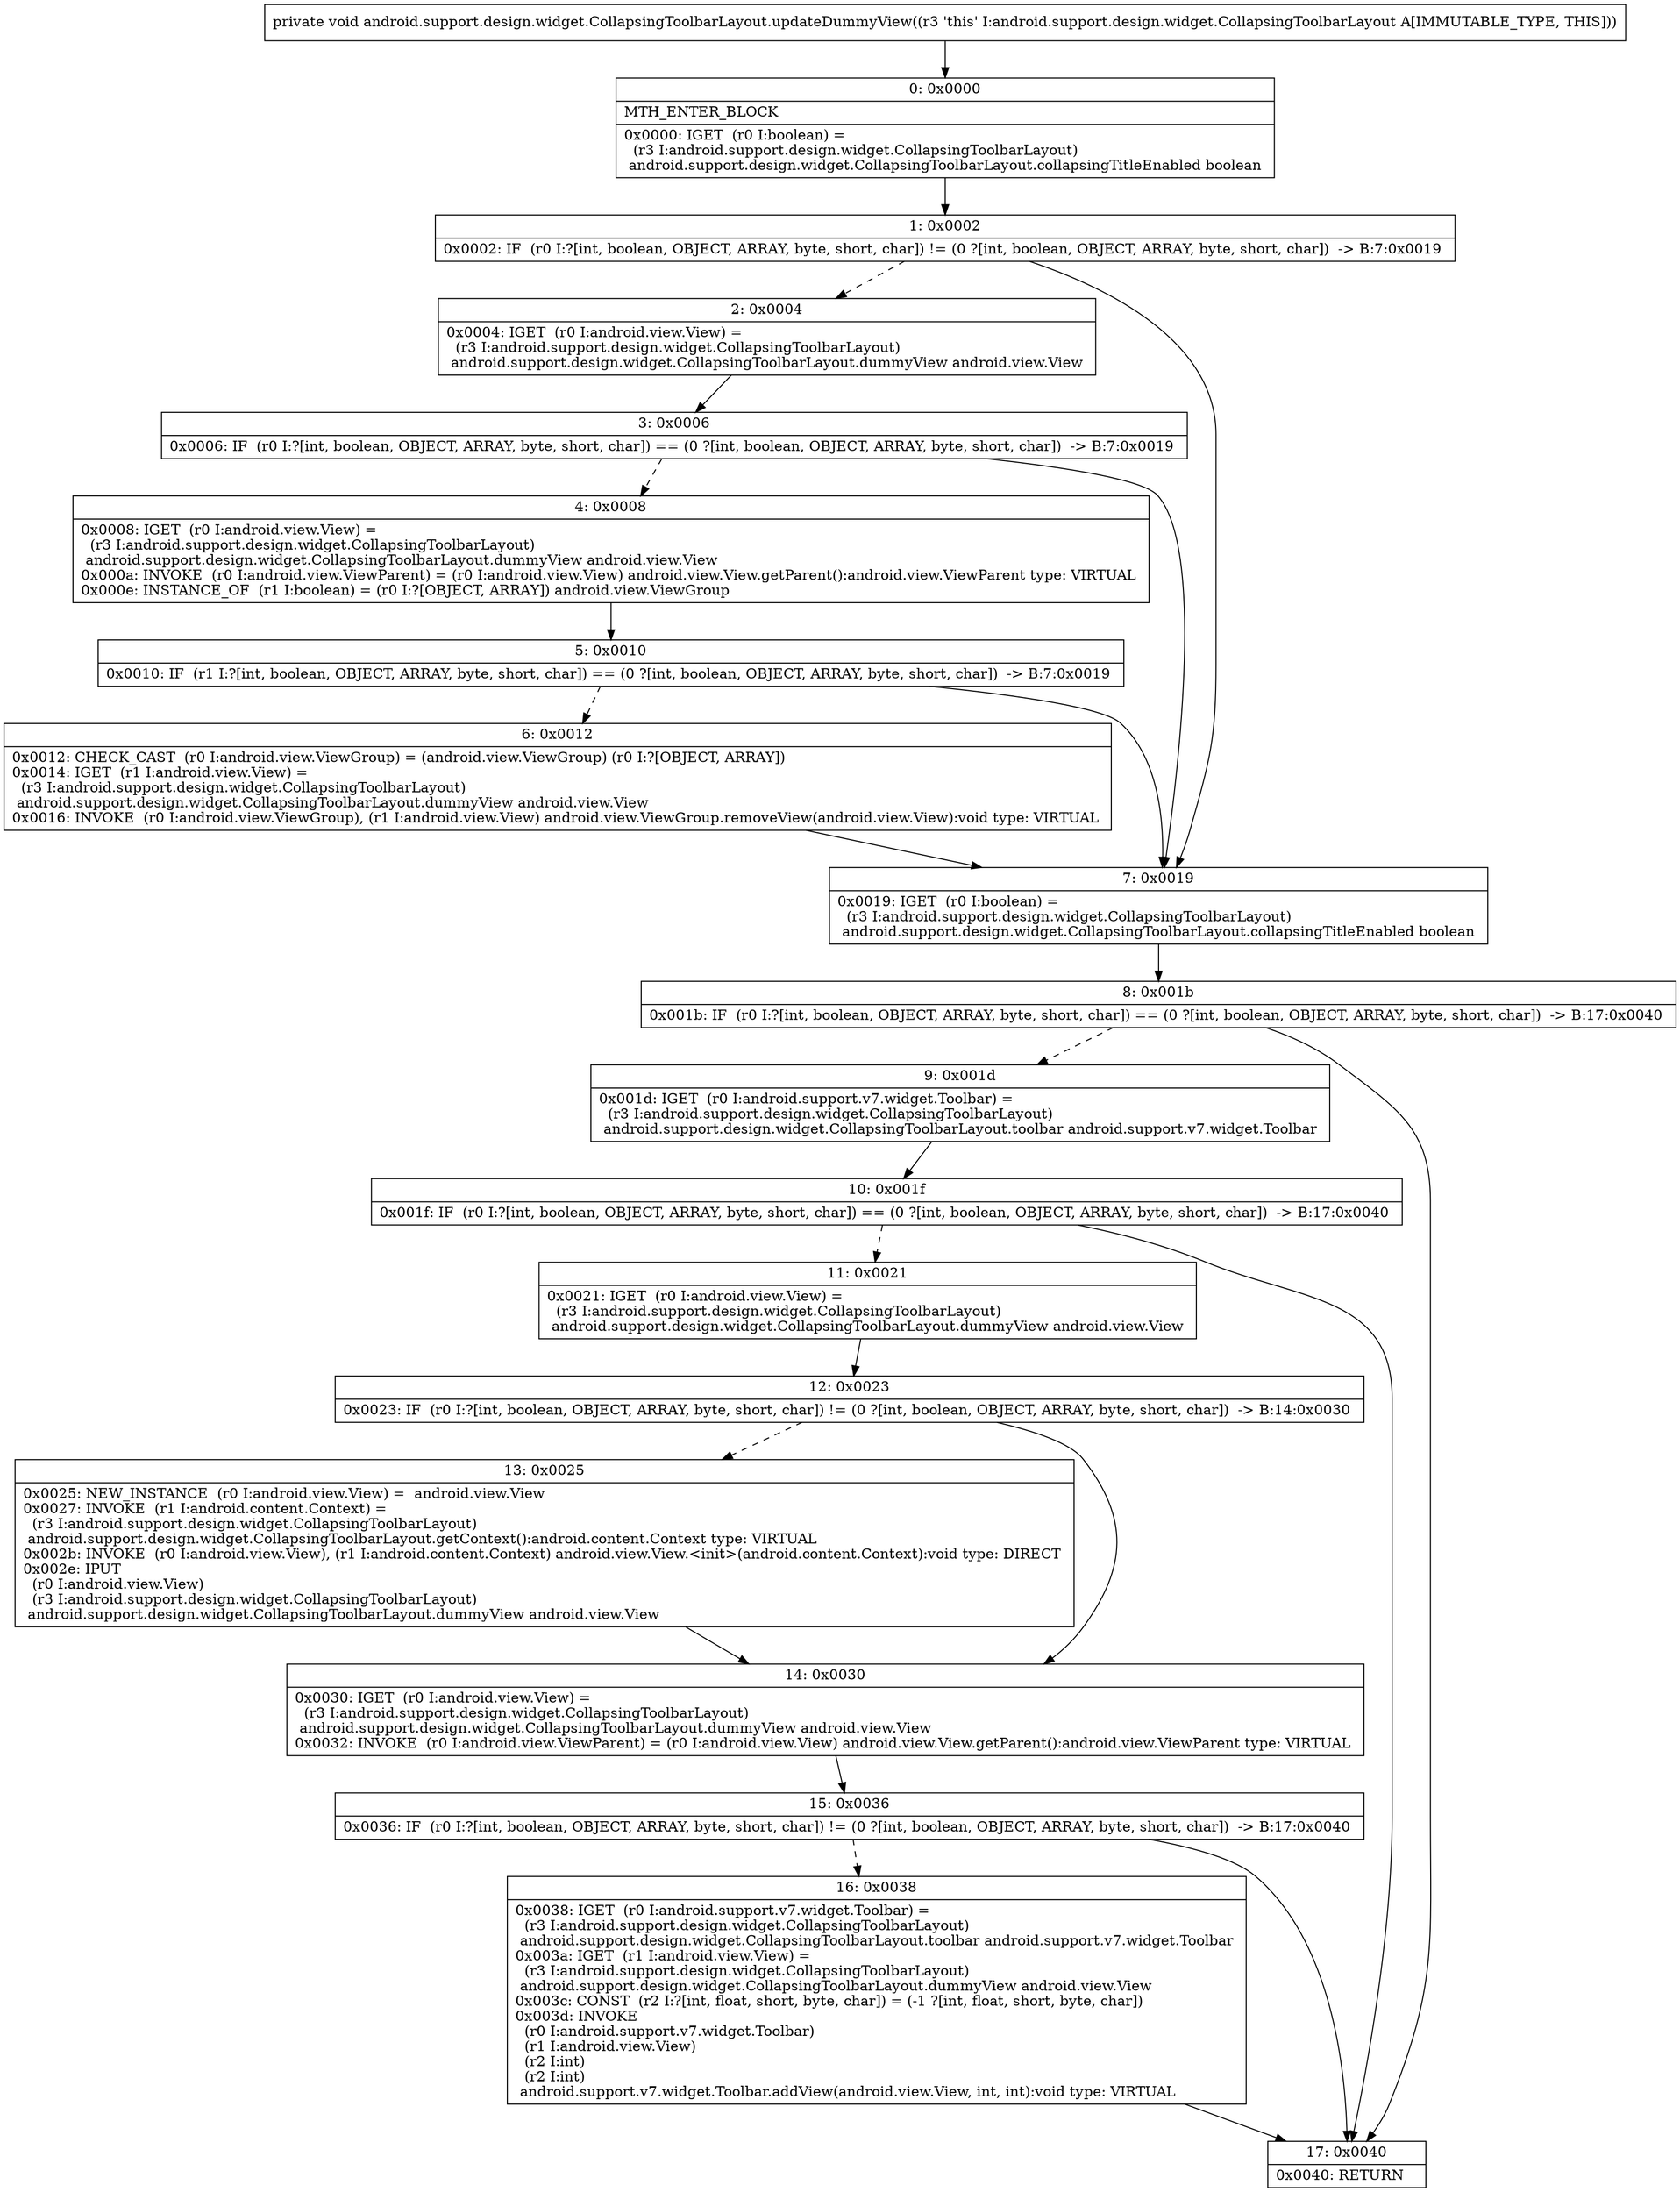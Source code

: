 digraph "CFG forandroid.support.design.widget.CollapsingToolbarLayout.updateDummyView()V" {
Node_0 [shape=record,label="{0\:\ 0x0000|MTH_ENTER_BLOCK\l|0x0000: IGET  (r0 I:boolean) = \l  (r3 I:android.support.design.widget.CollapsingToolbarLayout)\l android.support.design.widget.CollapsingToolbarLayout.collapsingTitleEnabled boolean \l}"];
Node_1 [shape=record,label="{1\:\ 0x0002|0x0002: IF  (r0 I:?[int, boolean, OBJECT, ARRAY, byte, short, char]) != (0 ?[int, boolean, OBJECT, ARRAY, byte, short, char])  \-\> B:7:0x0019 \l}"];
Node_2 [shape=record,label="{2\:\ 0x0004|0x0004: IGET  (r0 I:android.view.View) = \l  (r3 I:android.support.design.widget.CollapsingToolbarLayout)\l android.support.design.widget.CollapsingToolbarLayout.dummyView android.view.View \l}"];
Node_3 [shape=record,label="{3\:\ 0x0006|0x0006: IF  (r0 I:?[int, boolean, OBJECT, ARRAY, byte, short, char]) == (0 ?[int, boolean, OBJECT, ARRAY, byte, short, char])  \-\> B:7:0x0019 \l}"];
Node_4 [shape=record,label="{4\:\ 0x0008|0x0008: IGET  (r0 I:android.view.View) = \l  (r3 I:android.support.design.widget.CollapsingToolbarLayout)\l android.support.design.widget.CollapsingToolbarLayout.dummyView android.view.View \l0x000a: INVOKE  (r0 I:android.view.ViewParent) = (r0 I:android.view.View) android.view.View.getParent():android.view.ViewParent type: VIRTUAL \l0x000e: INSTANCE_OF  (r1 I:boolean) = (r0 I:?[OBJECT, ARRAY]) android.view.ViewGroup \l}"];
Node_5 [shape=record,label="{5\:\ 0x0010|0x0010: IF  (r1 I:?[int, boolean, OBJECT, ARRAY, byte, short, char]) == (0 ?[int, boolean, OBJECT, ARRAY, byte, short, char])  \-\> B:7:0x0019 \l}"];
Node_6 [shape=record,label="{6\:\ 0x0012|0x0012: CHECK_CAST  (r0 I:android.view.ViewGroup) = (android.view.ViewGroup) (r0 I:?[OBJECT, ARRAY]) \l0x0014: IGET  (r1 I:android.view.View) = \l  (r3 I:android.support.design.widget.CollapsingToolbarLayout)\l android.support.design.widget.CollapsingToolbarLayout.dummyView android.view.View \l0x0016: INVOKE  (r0 I:android.view.ViewGroup), (r1 I:android.view.View) android.view.ViewGroup.removeView(android.view.View):void type: VIRTUAL \l}"];
Node_7 [shape=record,label="{7\:\ 0x0019|0x0019: IGET  (r0 I:boolean) = \l  (r3 I:android.support.design.widget.CollapsingToolbarLayout)\l android.support.design.widget.CollapsingToolbarLayout.collapsingTitleEnabled boolean \l}"];
Node_8 [shape=record,label="{8\:\ 0x001b|0x001b: IF  (r0 I:?[int, boolean, OBJECT, ARRAY, byte, short, char]) == (0 ?[int, boolean, OBJECT, ARRAY, byte, short, char])  \-\> B:17:0x0040 \l}"];
Node_9 [shape=record,label="{9\:\ 0x001d|0x001d: IGET  (r0 I:android.support.v7.widget.Toolbar) = \l  (r3 I:android.support.design.widget.CollapsingToolbarLayout)\l android.support.design.widget.CollapsingToolbarLayout.toolbar android.support.v7.widget.Toolbar \l}"];
Node_10 [shape=record,label="{10\:\ 0x001f|0x001f: IF  (r0 I:?[int, boolean, OBJECT, ARRAY, byte, short, char]) == (0 ?[int, boolean, OBJECT, ARRAY, byte, short, char])  \-\> B:17:0x0040 \l}"];
Node_11 [shape=record,label="{11\:\ 0x0021|0x0021: IGET  (r0 I:android.view.View) = \l  (r3 I:android.support.design.widget.CollapsingToolbarLayout)\l android.support.design.widget.CollapsingToolbarLayout.dummyView android.view.View \l}"];
Node_12 [shape=record,label="{12\:\ 0x0023|0x0023: IF  (r0 I:?[int, boolean, OBJECT, ARRAY, byte, short, char]) != (0 ?[int, boolean, OBJECT, ARRAY, byte, short, char])  \-\> B:14:0x0030 \l}"];
Node_13 [shape=record,label="{13\:\ 0x0025|0x0025: NEW_INSTANCE  (r0 I:android.view.View) =  android.view.View \l0x0027: INVOKE  (r1 I:android.content.Context) = \l  (r3 I:android.support.design.widget.CollapsingToolbarLayout)\l android.support.design.widget.CollapsingToolbarLayout.getContext():android.content.Context type: VIRTUAL \l0x002b: INVOKE  (r0 I:android.view.View), (r1 I:android.content.Context) android.view.View.\<init\>(android.content.Context):void type: DIRECT \l0x002e: IPUT  \l  (r0 I:android.view.View)\l  (r3 I:android.support.design.widget.CollapsingToolbarLayout)\l android.support.design.widget.CollapsingToolbarLayout.dummyView android.view.View \l}"];
Node_14 [shape=record,label="{14\:\ 0x0030|0x0030: IGET  (r0 I:android.view.View) = \l  (r3 I:android.support.design.widget.CollapsingToolbarLayout)\l android.support.design.widget.CollapsingToolbarLayout.dummyView android.view.View \l0x0032: INVOKE  (r0 I:android.view.ViewParent) = (r0 I:android.view.View) android.view.View.getParent():android.view.ViewParent type: VIRTUAL \l}"];
Node_15 [shape=record,label="{15\:\ 0x0036|0x0036: IF  (r0 I:?[int, boolean, OBJECT, ARRAY, byte, short, char]) != (0 ?[int, boolean, OBJECT, ARRAY, byte, short, char])  \-\> B:17:0x0040 \l}"];
Node_16 [shape=record,label="{16\:\ 0x0038|0x0038: IGET  (r0 I:android.support.v7.widget.Toolbar) = \l  (r3 I:android.support.design.widget.CollapsingToolbarLayout)\l android.support.design.widget.CollapsingToolbarLayout.toolbar android.support.v7.widget.Toolbar \l0x003a: IGET  (r1 I:android.view.View) = \l  (r3 I:android.support.design.widget.CollapsingToolbarLayout)\l android.support.design.widget.CollapsingToolbarLayout.dummyView android.view.View \l0x003c: CONST  (r2 I:?[int, float, short, byte, char]) = (\-1 ?[int, float, short, byte, char]) \l0x003d: INVOKE  \l  (r0 I:android.support.v7.widget.Toolbar)\l  (r1 I:android.view.View)\l  (r2 I:int)\l  (r2 I:int)\l android.support.v7.widget.Toolbar.addView(android.view.View, int, int):void type: VIRTUAL \l}"];
Node_17 [shape=record,label="{17\:\ 0x0040|0x0040: RETURN   \l}"];
MethodNode[shape=record,label="{private void android.support.design.widget.CollapsingToolbarLayout.updateDummyView((r3 'this' I:android.support.design.widget.CollapsingToolbarLayout A[IMMUTABLE_TYPE, THIS])) }"];
MethodNode -> Node_0;
Node_0 -> Node_1;
Node_1 -> Node_2[style=dashed];
Node_1 -> Node_7;
Node_2 -> Node_3;
Node_3 -> Node_4[style=dashed];
Node_3 -> Node_7;
Node_4 -> Node_5;
Node_5 -> Node_6[style=dashed];
Node_5 -> Node_7;
Node_6 -> Node_7;
Node_7 -> Node_8;
Node_8 -> Node_9[style=dashed];
Node_8 -> Node_17;
Node_9 -> Node_10;
Node_10 -> Node_11[style=dashed];
Node_10 -> Node_17;
Node_11 -> Node_12;
Node_12 -> Node_13[style=dashed];
Node_12 -> Node_14;
Node_13 -> Node_14;
Node_14 -> Node_15;
Node_15 -> Node_16[style=dashed];
Node_15 -> Node_17;
Node_16 -> Node_17;
}

